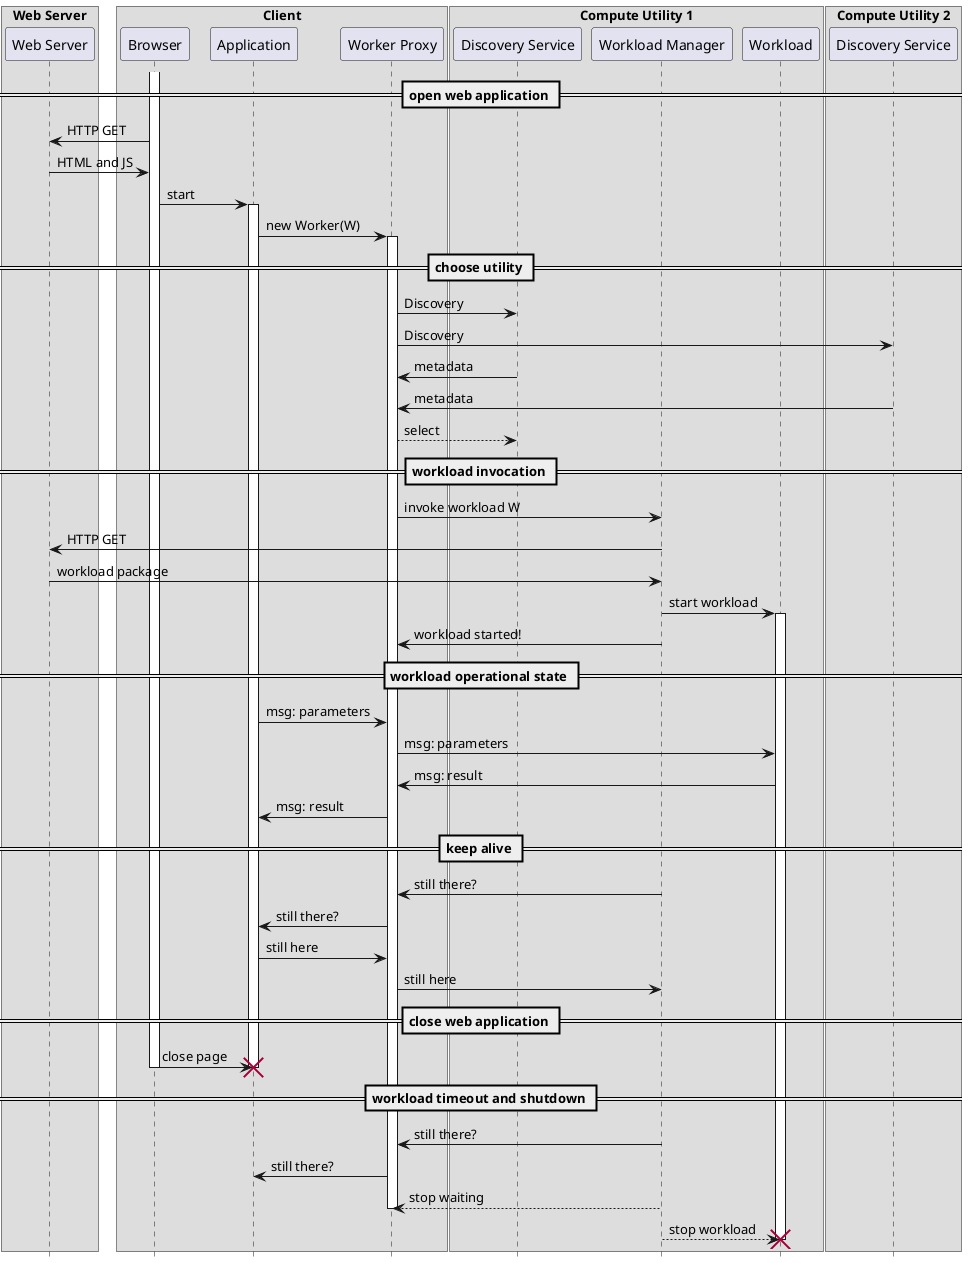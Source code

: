 @startuml
hide footbox

box "Web Server"
participant "Web Server" as WS
end box

box "Client"
participant "Browser" as B
participant "Application" as A
participant "Worker Proxy" as WP
end box

box "Compute Utility 1"
participant "Discovery Service" as DS
participant "Workload Manager" as WM
participant "Workload" as W
end box

box "Compute Utility 2"
participant "Discovery Service" as DS2
end box

== open web application ==

activate B
B  -> WS: HTTP GET 
WS -> B: HTML and JS
B -> A: start
activate A
A  -> WP: new Worker(W)
activate WP

== choose utility ==

WP  -> DS: Discovery 
WP  -> DS2: Discovery 
DS  -> WP: metadata
DS2  -> WP: metadata
WP  --> DS: select

== workload invocation ==

WP  -> WM: invoke workload W
WM  -> WS: HTTP GET
WS  -> WM: workload package
WM  -> W: start workload
activate W
WM -> WP: workload started!

== workload operational state ==

A -> WP: msg: parameters
WP -> W: msg: parameters
W -> WP: msg: result
WP -> A: msg: result

== keep alive ==

WM -> WP: still there?
WP -> A: still there?
A -> WP: still here
WP -> WM: still here

== close web application ==

B -> A: close page
destroy A
deactivate B

== workload timeout and shutdown ==
WM -> WP: still there?
WP -> A: still there?
WM --> WP: stop waiting
deactivate WP
WM --> W: stop workload
destroy W

@enduml
